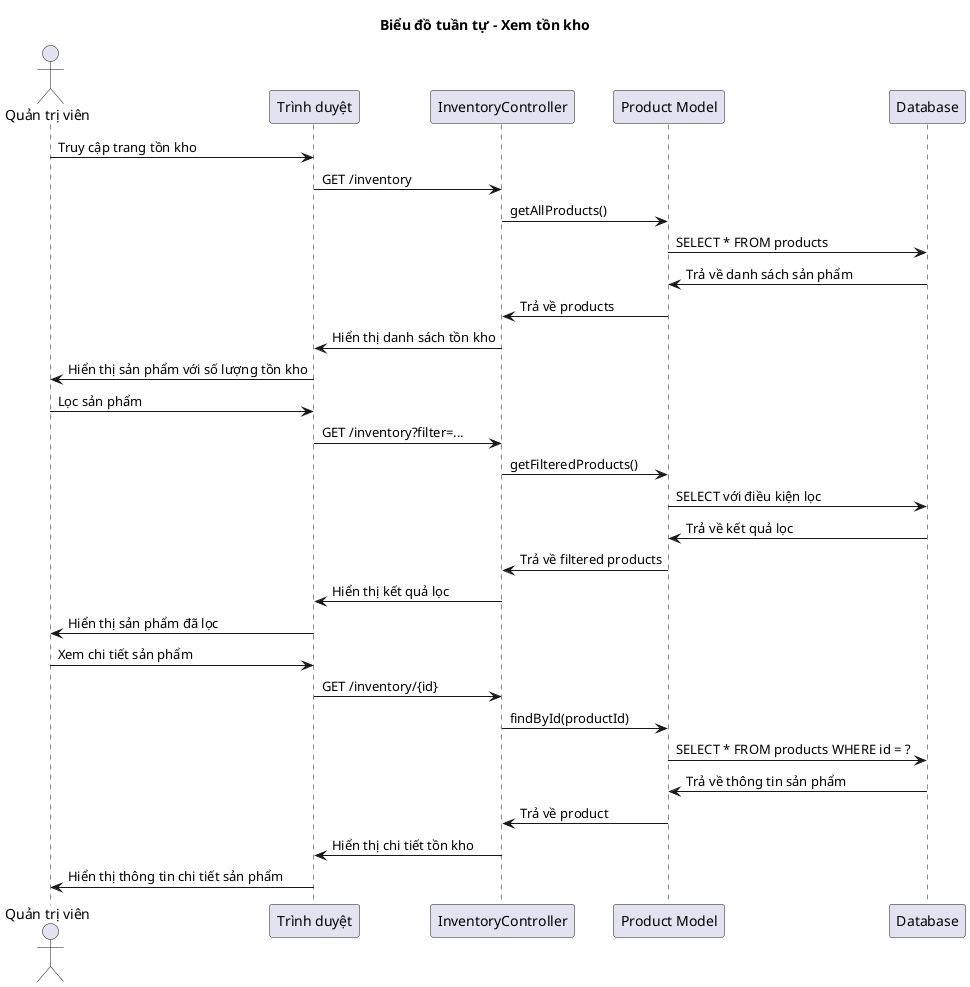 @startuml Xem tồn kho
title Biểu đồ tuần tự - Xem tồn kho

actor "Quản trị viên" as Admin
participant "Trình duyệt" as Browser
participant "InventoryController" as Controller
participant "Product Model" as ProductModel
participant "Database" as DB

Admin -> Browser: Truy cập trang tồn kho
Browser -> Controller: GET /inventory
Controller -> ProductModel: getAllProducts()
ProductModel -> DB: SELECT * FROM products
DB -> ProductModel: Trả về danh sách sản phẩm
ProductModel -> Controller: Trả về products
Controller -> Browser: Hiển thị danh sách tồn kho
Browser -> Admin: Hiển thị sản phẩm với số lượng tồn kho

Admin -> Browser: Lọc sản phẩm
Browser -> Controller: GET /inventory?filter=...
Controller -> ProductModel: getFilteredProducts()
ProductModel -> DB: SELECT với điều kiện lọc
DB -> ProductModel: Trả về kết quả lọc
ProductModel -> Controller: Trả về filtered products
Controller -> Browser: Hiển thị kết quả lọc
Browser -> Admin: Hiển thị sản phẩm đã lọc

Admin -> Browser: Xem chi tiết sản phẩm
Browser -> Controller: GET /inventory/{id}
Controller -> ProductModel: findById(productId)
ProductModel -> DB: SELECT * FROM products WHERE id = ?
DB -> ProductModel: Trả về thông tin sản phẩm
ProductModel -> Controller: Trả về product
Controller -> Browser: Hiển thị chi tiết tồn kho
Browser -> Admin: Hiển thị thông tin chi tiết sản phẩm

@enduml
